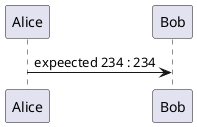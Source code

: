 {
  "sha1": "ojs87j3yq6p66mcsv0u8j9nyqn31fr",
  "insertion": {
    "when": "2024-06-04T17:28:39.954Z",
    "url": "http://forum.plantuml.net/9031/do-you-plan-for-conditional-code-in-macros?show=9167#a9167",
    "user": "plantuml@gmail.com"
  }
}
@startuml
'!preprocessorV2
!function $inc($value, $step)
!return $value + 2*$step
!endfunction

Alice -> Bob : expeected 234 : $inc($inc(30, 2),100)
@enduml
